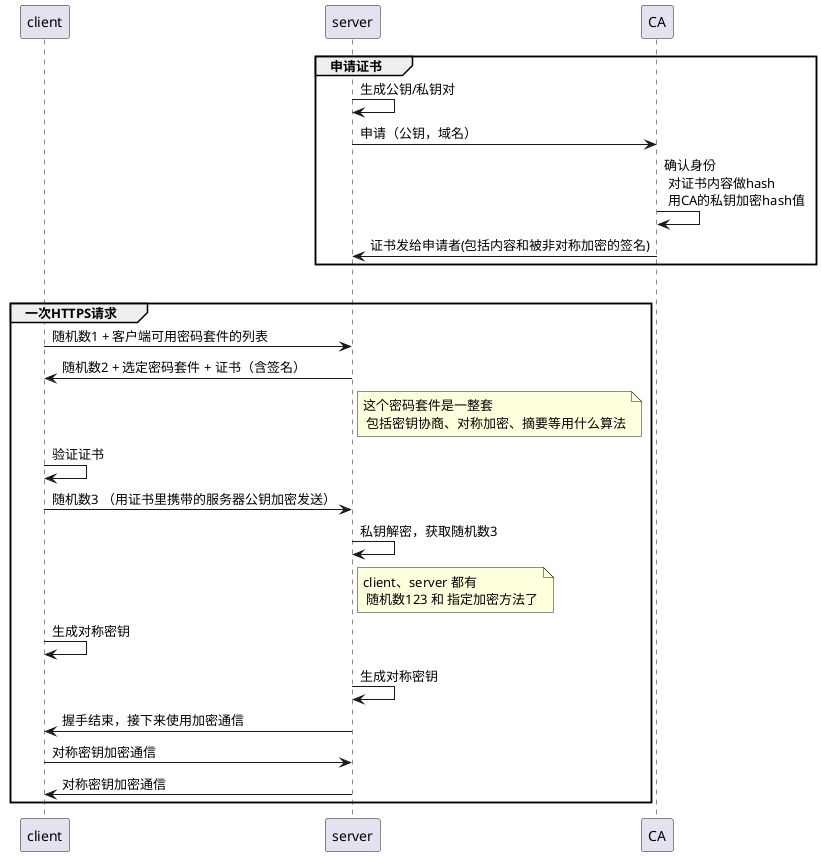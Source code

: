 @startuml https流程

participant client as c
participant server as s

participant  CA as ca

group 申请证书
s->s: 生成公钥/私钥对

s->ca: 申请（公钥，域名）

ca->ca: 确认身份\n 对证书内容做hash \n 用CA的私钥加密hash值

ca->s: 证书发给申请者(包括内容和被非对称加密的签名)

end

|||

group 一次HTTPS请求

c->s: 随机数1 + 客户端可用密码套件的列表
s->c: 随机数2 + 选定密码套件 + 证书（含签名）  

note right of s: 这个密码套件是一整套\n 包括密钥协商、对称加密、摘要等用什么算法


c->c: 验证证书

c->s: 随机数3 （用证书里携带的服务器公钥加密发送）
s->s: 私钥解密，获取随机数3

note right of s: client、server 都有\n 随机数123 和 指定加密方法了

c->c: 生成对称密钥
s->s: 生成对称密钥

s->c: 握手结束，接下来使用加密通信

c->s: 对称密钥加密通信
c<-s: 对称密钥加密通信

end

@enduml
